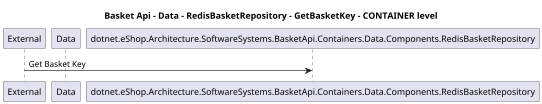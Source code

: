 @startuml
skinparam dpi 60

title Basket Api - Data - RedisBasketRepository - GetBasketKey - CONTAINER level

participant "External" as C4InterFlow.Utils.ExternalSystem
participant "Data" as dotnet.eShop.Architecture.SoftwareSystems.BasketApi.Containers.Data

C4InterFlow.Utils.ExternalSystem -> dotnet.eShop.Architecture.SoftwareSystems.BasketApi.Containers.Data.Components.RedisBasketRepository : Get Basket Key


@enduml
